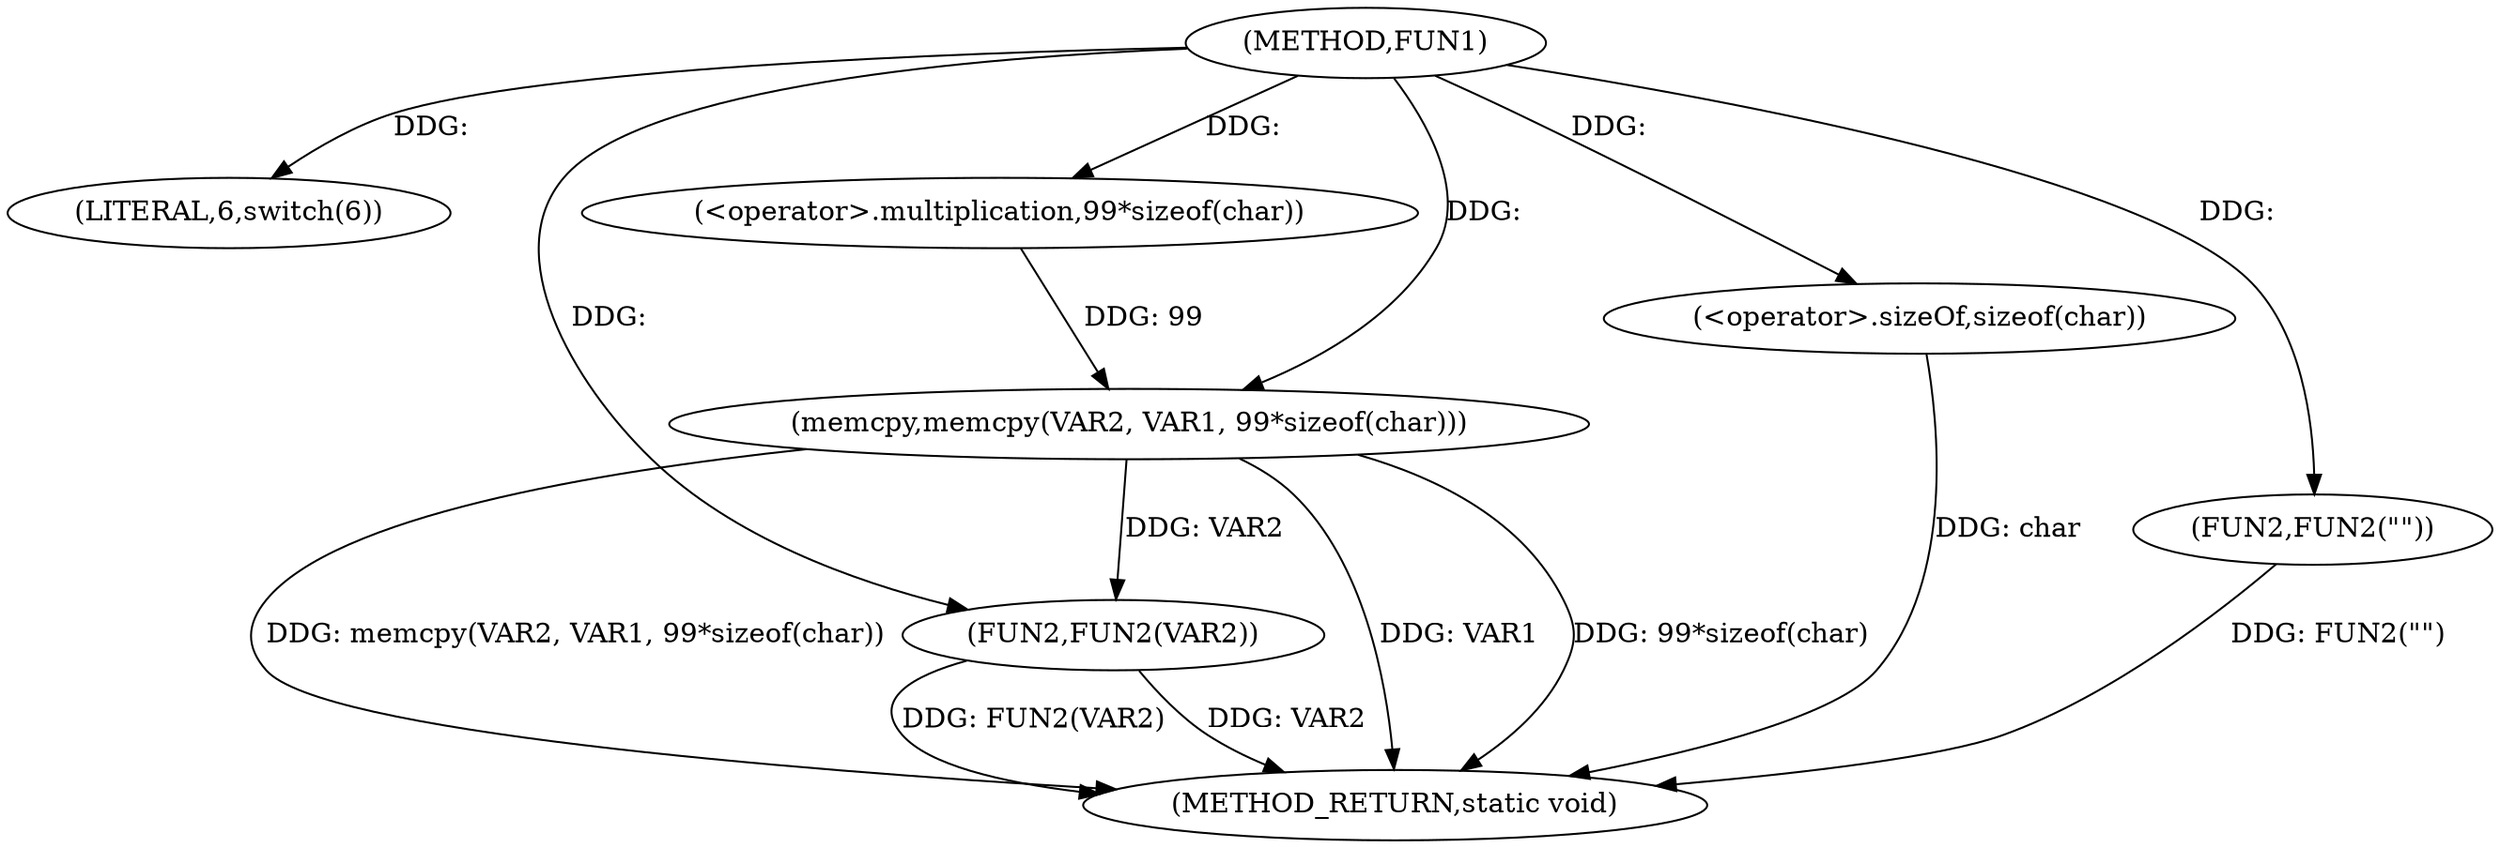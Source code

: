 digraph FUN1 {  
"1000100" [label = "(METHOD,FUN1)" ]
"1000123" [label = "(METHOD_RETURN,static void)" ]
"1000103" [label = "(LITERAL,6,switch(6))" ]
"1000109" [label = "(memcpy,memcpy(VAR2, VAR1, 99*sizeof(char)))" ]
"1000112" [label = "(<operator>.multiplication,99*sizeof(char))" ]
"1000114" [label = "(<operator>.sizeOf,sizeof(char))" ]
"1000116" [label = "(FUN2,FUN2(VAR2))" ]
"1000120" [label = "(FUN2,FUN2(\"\"))" ]
  "1000116" -> "1000123"  [ label = "DDG: VAR2"] 
  "1000114" -> "1000123"  [ label = "DDG: char"] 
  "1000109" -> "1000123"  [ label = "DDG: 99*sizeof(char)"] 
  "1000120" -> "1000123"  [ label = "DDG: FUN2(\"\")"] 
  "1000109" -> "1000123"  [ label = "DDG: memcpy(VAR2, VAR1, 99*sizeof(char))"] 
  "1000109" -> "1000123"  [ label = "DDG: VAR1"] 
  "1000116" -> "1000123"  [ label = "DDG: FUN2(VAR2)"] 
  "1000100" -> "1000103"  [ label = "DDG: "] 
  "1000100" -> "1000109"  [ label = "DDG: "] 
  "1000112" -> "1000109"  [ label = "DDG: 99"] 
  "1000100" -> "1000112"  [ label = "DDG: "] 
  "1000100" -> "1000114"  [ label = "DDG: "] 
  "1000109" -> "1000116"  [ label = "DDG: VAR2"] 
  "1000100" -> "1000116"  [ label = "DDG: "] 
  "1000100" -> "1000120"  [ label = "DDG: "] 
}
